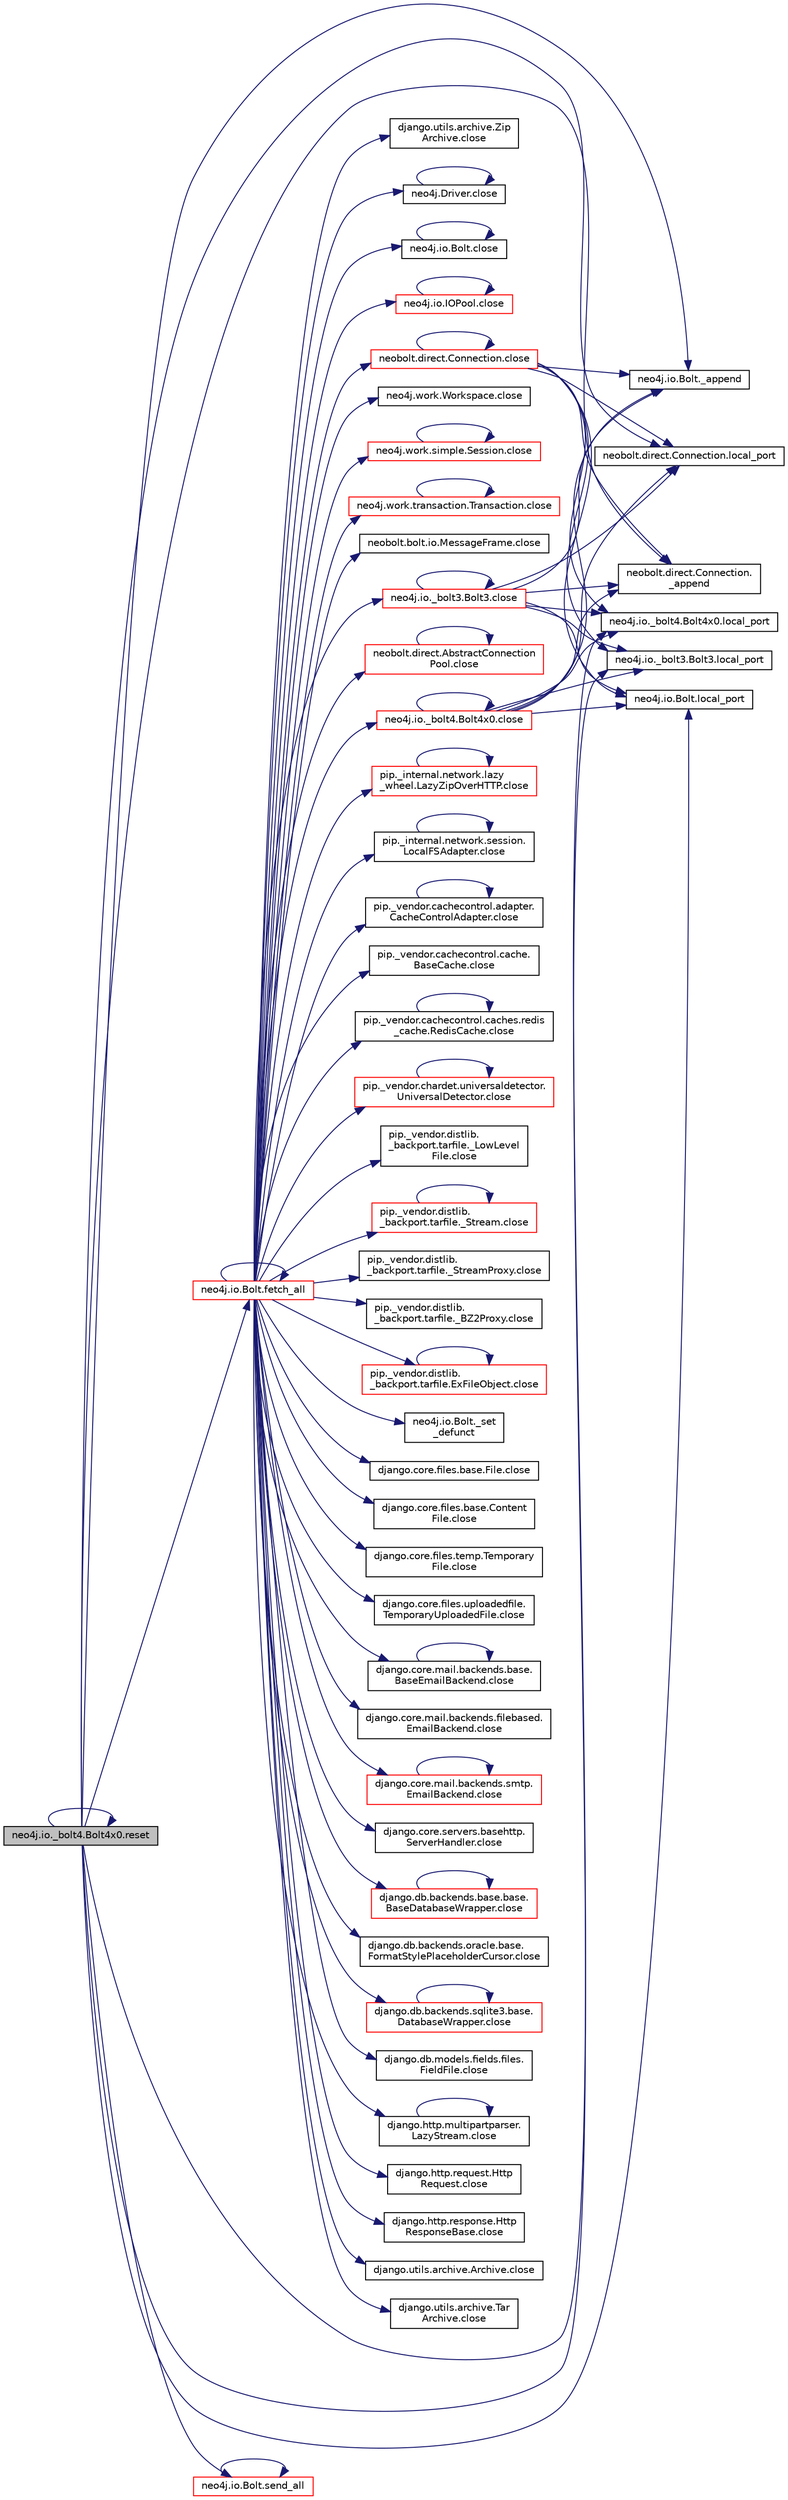 digraph "neo4j.io._bolt4.Bolt4x0.reset"
{
 // LATEX_PDF_SIZE
  edge [fontname="Helvetica",fontsize="10",labelfontname="Helvetica",labelfontsize="10"];
  node [fontname="Helvetica",fontsize="10",shape=record];
  rankdir="LR";
  Node1 [label="neo4j.io._bolt4.Bolt4x0.reset",height=0.2,width=0.4,color="black", fillcolor="grey75", style="filled", fontcolor="black",tooltip=" "];
  Node1 -> Node2 [color="midnightblue",fontsize="10",style="solid",fontname="Helvetica"];
  Node2 [label="neo4j.io.Bolt._append",height=0.2,width=0.4,color="black", fillcolor="white", style="filled",URL="$db/dec/classneo4j_1_1io_1_1_bolt.html#a6ec82756d2ff6ed1b22f2cf3303092c8",tooltip=" "];
  Node1 -> Node3 [color="midnightblue",fontsize="10",style="solid",fontname="Helvetica"];
  Node3 [label="neobolt.direct.Connection.\l_append",height=0.2,width=0.4,color="black", fillcolor="white", style="filled",URL="$d8/db4/classneobolt_1_1direct_1_1_connection.html#a9c30b9e71bc82b1897e086df5c786408",tooltip=" "];
  Node1 -> Node4 [color="midnightblue",fontsize="10",style="solid",fontname="Helvetica"];
  Node4 [label="neo4j.io.Bolt.fetch_all",height=0.2,width=0.4,color="red", fillcolor="white", style="filled",URL="$db/dec/classneo4j_1_1io_1_1_bolt.html#aeabe1dd43e33259be90037c6f311f360",tooltip=" "];
  Node4 -> Node5 [color="midnightblue",fontsize="10",style="solid",fontname="Helvetica"];
  Node5 [label="neo4j.io.Bolt._set\l_defunct",height=0.2,width=0.4,color="black", fillcolor="white", style="filled",URL="$db/dec/classneo4j_1_1io_1_1_bolt.html#aac23fc9e9b0f669e8627175d5a511269",tooltip=" "];
  Node4 -> Node6 [color="midnightblue",fontsize="10",style="solid",fontname="Helvetica"];
  Node6 [label="django.core.files.base.File.close",height=0.2,width=0.4,color="black", fillcolor="white", style="filled",URL="$db/def/classdjango_1_1core_1_1files_1_1base_1_1_file.html#a8c4bc9a8846330c046fc201d6becbb16",tooltip=" "];
  Node4 -> Node7 [color="midnightblue",fontsize="10",style="solid",fontname="Helvetica"];
  Node7 [label="django.core.files.base.Content\lFile.close",height=0.2,width=0.4,color="black", fillcolor="white", style="filled",URL="$d5/d94/classdjango_1_1core_1_1files_1_1base_1_1_content_file.html#a73fa166116e1f5ccbaabfa8d5e37f561",tooltip=" "];
  Node4 -> Node8 [color="midnightblue",fontsize="10",style="solid",fontname="Helvetica"];
  Node8 [label="django.core.files.temp.Temporary\lFile.close",height=0.2,width=0.4,color="black", fillcolor="white", style="filled",URL="$d3/d8a/classdjango_1_1core_1_1files_1_1temp_1_1_temporary_file.html#a972023ec85bfb464440c61a3a5e59609",tooltip=" "];
  Node4 -> Node9 [color="midnightblue",fontsize="10",style="solid",fontname="Helvetica"];
  Node9 [label="django.core.files.uploadedfile.\lTemporaryUploadedFile.close",height=0.2,width=0.4,color="black", fillcolor="white", style="filled",URL="$da/d6e/classdjango_1_1core_1_1files_1_1uploadedfile_1_1_temporary_uploaded_file.html#ada7232bde32c06dee060f180dab883f7",tooltip=" "];
  Node4 -> Node10 [color="midnightblue",fontsize="10",style="solid",fontname="Helvetica"];
  Node10 [label="django.core.mail.backends.base.\lBaseEmailBackend.close",height=0.2,width=0.4,color="black", fillcolor="white", style="filled",URL="$d5/da1/classdjango_1_1core_1_1mail_1_1backends_1_1base_1_1_base_email_backend.html#a851f1ff34881b6eb56a712fd564812c5",tooltip=" "];
  Node10 -> Node10 [color="midnightblue",fontsize="10",style="solid",fontname="Helvetica"];
  Node4 -> Node11 [color="midnightblue",fontsize="10",style="solid",fontname="Helvetica"];
  Node11 [label="django.core.mail.backends.filebased.\lEmailBackend.close",height=0.2,width=0.4,color="black", fillcolor="white", style="filled",URL="$d9/db1/classdjango_1_1core_1_1mail_1_1backends_1_1filebased_1_1_email_backend.html#a33f14c282f0e8c2e5bd515281955f9e4",tooltip=" "];
  Node4 -> Node12 [color="midnightblue",fontsize="10",style="solid",fontname="Helvetica"];
  Node12 [label="django.core.mail.backends.smtp.\lEmailBackend.close",height=0.2,width=0.4,color="red", fillcolor="white", style="filled",URL="$d7/db2/classdjango_1_1core_1_1mail_1_1backends_1_1smtp_1_1_email_backend.html#a35b061f481ea14b2fb216340ce020634",tooltip=" "];
  Node12 -> Node12 [color="midnightblue",fontsize="10",style="solid",fontname="Helvetica"];
  Node4 -> Node15 [color="midnightblue",fontsize="10",style="solid",fontname="Helvetica"];
  Node15 [label="django.core.servers.basehttp.\lServerHandler.close",height=0.2,width=0.4,color="black", fillcolor="white", style="filled",URL="$dc/d68/classdjango_1_1core_1_1servers_1_1basehttp_1_1_server_handler.html#a399f90b0984f836b3438fbc0b01366d3",tooltip=" "];
  Node4 -> Node16 [color="midnightblue",fontsize="10",style="solid",fontname="Helvetica"];
  Node16 [label="django.db.backends.base.base.\lBaseDatabaseWrapper.close",height=0.2,width=0.4,color="red", fillcolor="white", style="filled",URL="$d2/d62/classdjango_1_1db_1_1backends_1_1base_1_1base_1_1_base_database_wrapper.html#a5e2f5642f3f4943bf2530f10ffd792c0",tooltip=" "];
  Node16 -> Node16 [color="midnightblue",fontsize="10",style="solid",fontname="Helvetica"];
  Node4 -> Node127 [color="midnightblue",fontsize="10",style="solid",fontname="Helvetica"];
  Node127 [label="django.db.backends.oracle.base.\lFormatStylePlaceholderCursor.close",height=0.2,width=0.4,color="black", fillcolor="white", style="filled",URL="$d5/daa/classdjango_1_1db_1_1backends_1_1oracle_1_1base_1_1_format_style_placeholder_cursor.html#add495694b082ed477981afc54bb93406",tooltip=" "];
  Node4 -> Node128 [color="midnightblue",fontsize="10",style="solid",fontname="Helvetica"];
  Node128 [label="django.db.backends.sqlite3.base.\lDatabaseWrapper.close",height=0.2,width=0.4,color="red", fillcolor="white", style="filled",URL="$d9/dfe/classdjango_1_1db_1_1backends_1_1sqlite3_1_1base_1_1_database_wrapper.html#a2bf73e368c6645c2af663435bca4d3fb",tooltip=" "];
  Node128 -> Node128 [color="midnightblue",fontsize="10",style="solid",fontname="Helvetica"];
  Node4 -> Node131 [color="midnightblue",fontsize="10",style="solid",fontname="Helvetica"];
  Node131 [label="django.db.models.fields.files.\lFieldFile.close",height=0.2,width=0.4,color="black", fillcolor="white", style="filled",URL="$d8/d02/classdjango_1_1db_1_1models_1_1fields_1_1files_1_1_field_file.html#a27982b1ff494afc8bdf98eef03cc0b8d",tooltip=" "];
  Node4 -> Node132 [color="midnightblue",fontsize="10",style="solid",fontname="Helvetica"];
  Node132 [label="django.http.multipartparser.\lLazyStream.close",height=0.2,width=0.4,color="black", fillcolor="white", style="filled",URL="$d4/dba/classdjango_1_1http_1_1multipartparser_1_1_lazy_stream.html#a2c8ea716b7de1e1363e21ada0726445a",tooltip=" "];
  Node132 -> Node132 [color="midnightblue",fontsize="10",style="solid",fontname="Helvetica"];
  Node4 -> Node133 [color="midnightblue",fontsize="10",style="solid",fontname="Helvetica"];
  Node133 [label="django.http.request.Http\lRequest.close",height=0.2,width=0.4,color="black", fillcolor="white", style="filled",URL="$d1/ded/classdjango_1_1http_1_1request_1_1_http_request.html#a73876439af72cf5449e7b53f5a27c21a",tooltip=" "];
  Node4 -> Node134 [color="midnightblue",fontsize="10",style="solid",fontname="Helvetica"];
  Node134 [label="django.http.response.Http\lResponseBase.close",height=0.2,width=0.4,color="black", fillcolor="white", style="filled",URL="$dd/db4/classdjango_1_1http_1_1response_1_1_http_response_base.html#a64917d2a4fd30e2690a212a2bdac8115",tooltip=" "];
  Node4 -> Node135 [color="midnightblue",fontsize="10",style="solid",fontname="Helvetica"];
  Node135 [label="django.utils.archive.Archive.close",height=0.2,width=0.4,color="black", fillcolor="white", style="filled",URL="$d5/d22/classdjango_1_1utils_1_1archive_1_1_archive.html#ac7ce106b60f0e71831c77999ebe505fb",tooltip=" "];
  Node4 -> Node136 [color="midnightblue",fontsize="10",style="solid",fontname="Helvetica"];
  Node136 [label="django.utils.archive.Tar\lArchive.close",height=0.2,width=0.4,color="black", fillcolor="white", style="filled",URL="$dc/df0/classdjango_1_1utils_1_1archive_1_1_tar_archive.html#af97c435d280d0706f1a82d95f603fc12",tooltip=" "];
  Node4 -> Node137 [color="midnightblue",fontsize="10",style="solid",fontname="Helvetica"];
  Node137 [label="django.utils.archive.Zip\lArchive.close",height=0.2,width=0.4,color="black", fillcolor="white", style="filled",URL="$de/d2b/classdjango_1_1utils_1_1archive_1_1_zip_archive.html#a40603f7592fdca9e97e2437837d51268",tooltip=" "];
  Node4 -> Node138 [color="midnightblue",fontsize="10",style="solid",fontname="Helvetica"];
  Node138 [label="neo4j.Driver.close",height=0.2,width=0.4,color="black", fillcolor="white", style="filled",URL="$d0/deb/classneo4j_1_1_driver.html#a74ff35dcee5c2e7a374bbfafd1b6c8bf",tooltip=" "];
  Node138 -> Node138 [color="midnightblue",fontsize="10",style="solid",fontname="Helvetica"];
  Node4 -> Node139 [color="midnightblue",fontsize="10",style="solid",fontname="Helvetica"];
  Node139 [label="neo4j.io.Bolt.close",height=0.2,width=0.4,color="black", fillcolor="white", style="filled",URL="$db/dec/classneo4j_1_1io_1_1_bolt.html#a31d410f59bae9017097e542252e6a329",tooltip=" "];
  Node139 -> Node139 [color="midnightblue",fontsize="10",style="solid",fontname="Helvetica"];
  Node4 -> Node140 [color="midnightblue",fontsize="10",style="solid",fontname="Helvetica"];
  Node140 [label="neo4j.io.IOPool.close",height=0.2,width=0.4,color="red", fillcolor="white", style="filled",URL="$df/daf/classneo4j_1_1io_1_1_i_o_pool.html#a100def1e1c216546d86c2d2c61c79dc9",tooltip=" "];
  Node140 -> Node140 [color="midnightblue",fontsize="10",style="solid",fontname="Helvetica"];
  Node4 -> Node477 [color="midnightblue",fontsize="10",style="solid",fontname="Helvetica"];
  Node477 [label="neo4j.io._bolt3.Bolt3.close",height=0.2,width=0.4,color="red", fillcolor="white", style="filled",URL="$db/d66/classneo4j_1_1io_1_1__bolt3_1_1_bolt3.html#a10044067639209614003ec8225c9a3cb",tooltip=" "];
  Node477 -> Node2 [color="midnightblue",fontsize="10",style="solid",fontname="Helvetica"];
  Node477 -> Node3 [color="midnightblue",fontsize="10",style="solid",fontname="Helvetica"];
  Node477 -> Node477 [color="midnightblue",fontsize="10",style="solid",fontname="Helvetica"];
  Node477 -> Node74 [color="midnightblue",fontsize="10",style="solid",fontname="Helvetica"];
  Node74 [label="neo4j.io.Bolt.local_port",height=0.2,width=0.4,color="black", fillcolor="white", style="filled",URL="$db/dec/classneo4j_1_1io_1_1_bolt.html#a138612b954447d40495cbd3866d36081",tooltip=" "];
  Node477 -> Node75 [color="midnightblue",fontsize="10",style="solid",fontname="Helvetica"];
  Node75 [label="neo4j.io._bolt3.Bolt3.local_port",height=0.2,width=0.4,color="black", fillcolor="white", style="filled",URL="$db/d66/classneo4j_1_1io_1_1__bolt3_1_1_bolt3.html#a8158d03e972e4d46cee25f00ee07af9a",tooltip=" "];
  Node477 -> Node76 [color="midnightblue",fontsize="10",style="solid",fontname="Helvetica"];
  Node76 [label="neo4j.io._bolt4.Bolt4x0.local_port",height=0.2,width=0.4,color="black", fillcolor="white", style="filled",URL="$d2/dd8/classneo4j_1_1io_1_1__bolt4_1_1_bolt4x0.html#a13b7a06190e589a27a8386ffca8ac2bc",tooltip=" "];
  Node477 -> Node77 [color="midnightblue",fontsize="10",style="solid",fontname="Helvetica"];
  Node77 [label="neobolt.direct.Connection.local_port",height=0.2,width=0.4,color="black", fillcolor="white", style="filled",URL="$d8/db4/classneobolt_1_1direct_1_1_connection.html#ab90acf3437a8ab39186990a3bbed0b6a",tooltip=" "];
  Node4 -> Node479 [color="midnightblue",fontsize="10",style="solid",fontname="Helvetica"];
  Node479 [label="neo4j.io._bolt4.Bolt4x0.close",height=0.2,width=0.4,color="red", fillcolor="white", style="filled",URL="$d2/dd8/classneo4j_1_1io_1_1__bolt4_1_1_bolt4x0.html#a8e5771df2d7ec575c4ac9a8d9ff7d576",tooltip=" "];
  Node479 -> Node2 [color="midnightblue",fontsize="10",style="solid",fontname="Helvetica"];
  Node479 -> Node3 [color="midnightblue",fontsize="10",style="solid",fontname="Helvetica"];
  Node479 -> Node479 [color="midnightblue",fontsize="10",style="solid",fontname="Helvetica"];
  Node479 -> Node74 [color="midnightblue",fontsize="10",style="solid",fontname="Helvetica"];
  Node479 -> Node75 [color="midnightblue",fontsize="10",style="solid",fontname="Helvetica"];
  Node479 -> Node76 [color="midnightblue",fontsize="10",style="solid",fontname="Helvetica"];
  Node479 -> Node77 [color="midnightblue",fontsize="10",style="solid",fontname="Helvetica"];
  Node4 -> Node480 [color="midnightblue",fontsize="10",style="solid",fontname="Helvetica"];
  Node480 [label="neo4j.work.Workspace.close",height=0.2,width=0.4,color="black", fillcolor="white", style="filled",URL="$d4/d0d/classneo4j_1_1work_1_1_workspace.html#ad10e5d22f3ae53ec75a474e3f7227603",tooltip=" "];
  Node4 -> Node481 [color="midnightblue",fontsize="10",style="solid",fontname="Helvetica"];
  Node481 [label="neo4j.work.simple.Session.close",height=0.2,width=0.4,color="red", fillcolor="white", style="filled",URL="$d9/d69/classneo4j_1_1work_1_1simple_1_1_session.html#a5b9805837cff2e5932135143b89454df",tooltip=" "];
  Node481 -> Node481 [color="midnightblue",fontsize="10",style="solid",fontname="Helvetica"];
  Node4 -> Node485 [color="midnightblue",fontsize="10",style="solid",fontname="Helvetica"];
  Node485 [label="neo4j.work.transaction.Transaction.close",height=0.2,width=0.4,color="red", fillcolor="white", style="filled",URL="$d9/da3/classneo4j_1_1work_1_1transaction_1_1_transaction.html#ae6ffbee4693b39a418619aac35168e56",tooltip=" "];
  Node485 -> Node485 [color="midnightblue",fontsize="10",style="solid",fontname="Helvetica"];
  Node4 -> Node497 [color="midnightblue",fontsize="10",style="solid",fontname="Helvetica"];
  Node497 [label="neobolt.bolt.io.MessageFrame.close",height=0.2,width=0.4,color="black", fillcolor="white", style="filled",URL="$d8/d88/classneobolt_1_1bolt_1_1io_1_1_message_frame.html#aa6fe5688ce66d293baafde24a67488bb",tooltip=" "];
  Node4 -> Node498 [color="midnightblue",fontsize="10",style="solid",fontname="Helvetica"];
  Node498 [label="neobolt.direct.Connection.close",height=0.2,width=0.4,color="red", fillcolor="white", style="filled",URL="$d8/db4/classneobolt_1_1direct_1_1_connection.html#af0b5cc8672b0f72f3b3e681ff0608519",tooltip=" "];
  Node498 -> Node2 [color="midnightblue",fontsize="10",style="solid",fontname="Helvetica"];
  Node498 -> Node3 [color="midnightblue",fontsize="10",style="solid",fontname="Helvetica"];
  Node498 -> Node498 [color="midnightblue",fontsize="10",style="solid",fontname="Helvetica"];
  Node498 -> Node74 [color="midnightblue",fontsize="10",style="solid",fontname="Helvetica"];
  Node498 -> Node75 [color="midnightblue",fontsize="10",style="solid",fontname="Helvetica"];
  Node498 -> Node76 [color="midnightblue",fontsize="10",style="solid",fontname="Helvetica"];
  Node498 -> Node77 [color="midnightblue",fontsize="10",style="solid",fontname="Helvetica"];
  Node4 -> Node581 [color="midnightblue",fontsize="10",style="solid",fontname="Helvetica"];
  Node581 [label="neobolt.direct.AbstractConnection\lPool.close",height=0.2,width=0.4,color="red", fillcolor="white", style="filled",URL="$dd/dec/classneobolt_1_1direct_1_1_abstract_connection_pool.html#a0469a6a947b4242c95d0341ef9fd48ba",tooltip=" "];
  Node581 -> Node581 [color="midnightblue",fontsize="10",style="solid",fontname="Helvetica"];
  Node4 -> Node599 [color="midnightblue",fontsize="10",style="solid",fontname="Helvetica"];
  Node599 [label="pip._internal.network.lazy\l_wheel.LazyZipOverHTTP.close",height=0.2,width=0.4,color="red", fillcolor="white", style="filled",URL="$df/d67/classpip_1_1__internal_1_1network_1_1lazy__wheel_1_1_lazy_zip_over_h_t_t_p.html#a6aeec11453c683f141b9fe121163a8d0",tooltip=" "];
  Node599 -> Node599 [color="midnightblue",fontsize="10",style="solid",fontname="Helvetica"];
  Node4 -> Node600 [color="midnightblue",fontsize="10",style="solid",fontname="Helvetica"];
  Node600 [label="pip._internal.network.session.\lLocalFSAdapter.close",height=0.2,width=0.4,color="black", fillcolor="white", style="filled",URL="$d4/dd3/classpip_1_1__internal_1_1network_1_1session_1_1_local_f_s_adapter.html#aa34a91aefe9a7eb5c878f46fd1e41c21",tooltip=" "];
  Node600 -> Node600 [color="midnightblue",fontsize="10",style="solid",fontname="Helvetica"];
  Node4 -> Node601 [color="midnightblue",fontsize="10",style="solid",fontname="Helvetica"];
  Node601 [label="pip._vendor.cachecontrol.adapter.\lCacheControlAdapter.close",height=0.2,width=0.4,color="black", fillcolor="white", style="filled",URL="$d6/def/classpip_1_1__vendor_1_1cachecontrol_1_1adapter_1_1_cache_control_adapter.html#a4a0c2c447b066fbb5ac2c0e79c2d3b0d",tooltip=" "];
  Node601 -> Node601 [color="midnightblue",fontsize="10",style="solid",fontname="Helvetica"];
  Node4 -> Node602 [color="midnightblue",fontsize="10",style="solid",fontname="Helvetica"];
  Node602 [label="pip._vendor.cachecontrol.cache.\lBaseCache.close",height=0.2,width=0.4,color="black", fillcolor="white", style="filled",URL="$da/d8a/classpip_1_1__vendor_1_1cachecontrol_1_1cache_1_1_base_cache.html#a8017769efeea6eff571e348aa704688e",tooltip=" "];
  Node4 -> Node603 [color="midnightblue",fontsize="10",style="solid",fontname="Helvetica"];
  Node603 [label="pip._vendor.cachecontrol.caches.redis\l_cache.RedisCache.close",height=0.2,width=0.4,color="black", fillcolor="white", style="filled",URL="$dd/d2e/classpip_1_1__vendor_1_1cachecontrol_1_1caches_1_1redis__cache_1_1_redis_cache.html#adeb3c051e33255eefb591db14684a229",tooltip=" "];
  Node603 -> Node603 [color="midnightblue",fontsize="10",style="solid",fontname="Helvetica"];
  Node4 -> Node604 [color="midnightblue",fontsize="10",style="solid",fontname="Helvetica"];
  Node604 [label="pip._vendor.chardet.universaldetector.\lUniversalDetector.close",height=0.2,width=0.4,color="red", fillcolor="white", style="filled",URL="$d1/d68/classpip_1_1__vendor_1_1chardet_1_1universaldetector_1_1_universal_detector.html#ae3e8249c727d067d4bd2d8f4445bbc76",tooltip=" "];
  Node604 -> Node604 [color="midnightblue",fontsize="10",style="solid",fontname="Helvetica"];
  Node4 -> Node608 [color="midnightblue",fontsize="10",style="solid",fontname="Helvetica"];
  Node608 [label="pip._vendor.distlib.\l_backport.tarfile._LowLevel\lFile.close",height=0.2,width=0.4,color="black", fillcolor="white", style="filled",URL="$d8/d82/classpip_1_1__vendor_1_1distlib_1_1__backport_1_1tarfile_1_1___low_level_file.html#a373205504dfbb24ed49d8be2afe5754a",tooltip=" "];
  Node4 -> Node609 [color="midnightblue",fontsize="10",style="solid",fontname="Helvetica"];
  Node609 [label="pip._vendor.distlib.\l_backport.tarfile._Stream.close",height=0.2,width=0.4,color="red", fillcolor="white", style="filled",URL="$de/d60/classpip_1_1__vendor_1_1distlib_1_1__backport_1_1tarfile_1_1___stream.html#a1a25d16c23451063ba92b17584a36535",tooltip=" "];
  Node609 -> Node609 [color="midnightblue",fontsize="10",style="solid",fontname="Helvetica"];
  Node4 -> Node613 [color="midnightblue",fontsize="10",style="solid",fontname="Helvetica"];
  Node613 [label="pip._vendor.distlib.\l_backport.tarfile._StreamProxy.close",height=0.2,width=0.4,color="black", fillcolor="white", style="filled",URL="$de/da4/classpip_1_1__vendor_1_1distlib_1_1__backport_1_1tarfile_1_1___stream_proxy.html#ada0a8b99ad484a712f7bbc97a628fdc6",tooltip=" "];
  Node4 -> Node614 [color="midnightblue",fontsize="10",style="solid",fontname="Helvetica"];
  Node614 [label="pip._vendor.distlib.\l_backport.tarfile._BZ2Proxy.close",height=0.2,width=0.4,color="black", fillcolor="white", style="filled",URL="$dc/df3/classpip_1_1__vendor_1_1distlib_1_1__backport_1_1tarfile_1_1___b_z2_proxy.html#a540eb239b85228776c0e6d66fc42bca1",tooltip=" "];
  Node4 -> Node615 [color="midnightblue",fontsize="10",style="solid",fontname="Helvetica"];
  Node615 [label="pip._vendor.distlib.\l_backport.tarfile.ExFileObject.close",height=0.2,width=0.4,color="red", fillcolor="white", style="filled",URL="$dd/da0/classpip_1_1__vendor_1_1distlib_1_1__backport_1_1tarfile_1_1_ex_file_object.html#abc2ddbaf5cab611331d48f0216115774",tooltip=" "];
  Node615 -> Node615 [color="midnightblue",fontsize="10",style="solid",fontname="Helvetica"];
  Node4 -> Node4 [color="midnightblue",fontsize="10",style="solid",fontname="Helvetica"];
  Node1 -> Node74 [color="midnightblue",fontsize="10",style="solid",fontname="Helvetica"];
  Node1 -> Node75 [color="midnightblue",fontsize="10",style="solid",fontname="Helvetica"];
  Node1 -> Node76 [color="midnightblue",fontsize="10",style="solid",fontname="Helvetica"];
  Node1 -> Node77 [color="midnightblue",fontsize="10",style="solid",fontname="Helvetica"];
  Node1 -> Node1 [color="midnightblue",fontsize="10",style="solid",fontname="Helvetica"];
  Node1 -> Node3395 [color="midnightblue",fontsize="10",style="solid",fontname="Helvetica"];
  Node3395 [label="neo4j.io.Bolt.send_all",height=0.2,width=0.4,color="red", fillcolor="white", style="filled",URL="$db/dec/classneo4j_1_1io_1_1_bolt.html#a5e0ef49dbd2c778a44a88f792262771e",tooltip=" "];
  Node3395 -> Node3395 [color="midnightblue",fontsize="10",style="solid",fontname="Helvetica"];
}
